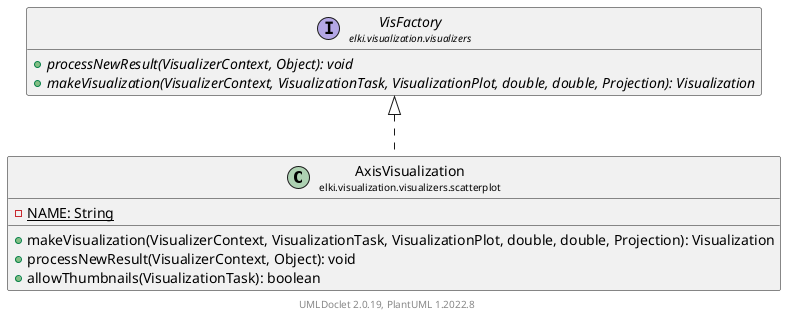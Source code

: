 @startuml
    remove .*\.(Instance|Par|Parameterizer|Factory)$
    set namespaceSeparator none
    hide empty fields
    hide empty methods

    class "<size:14>AxisVisualization\n<size:10>elki.visualization.visualizers.scatterplot" as elki.visualization.visualizers.scatterplot.AxisVisualization [[AxisVisualization.html]] {
        {static} -NAME: String
        +makeVisualization(VisualizerContext, VisualizationTask, VisualizationPlot, double, double, Projection): Visualization
        +processNewResult(VisualizerContext, Object): void
        +allowThumbnails(VisualizationTask): boolean
    }

    interface "<size:14>VisFactory\n<size:10>elki.visualization.visualizers" as elki.visualization.visualizers.VisFactory [[../VisFactory.html]] {
        {abstract} +processNewResult(VisualizerContext, Object): void
        {abstract} +makeVisualization(VisualizerContext, VisualizationTask, VisualizationPlot, double, double, Projection): Visualization
    }
    class "<size:14>AxisVisualization.Instance\n<size:10>elki.visualization.visualizers.scatterplot" as elki.visualization.visualizers.scatterplot.AxisVisualization.Instance [[AxisVisualization.Instance.html]]

    elki.visualization.visualizers.VisFactory <|.. elki.visualization.visualizers.scatterplot.AxisVisualization
    elki.visualization.visualizers.scatterplot.AxisVisualization +-- elki.visualization.visualizers.scatterplot.AxisVisualization.Instance

    center footer UMLDoclet 2.0.19, PlantUML 1.2022.8
@enduml
